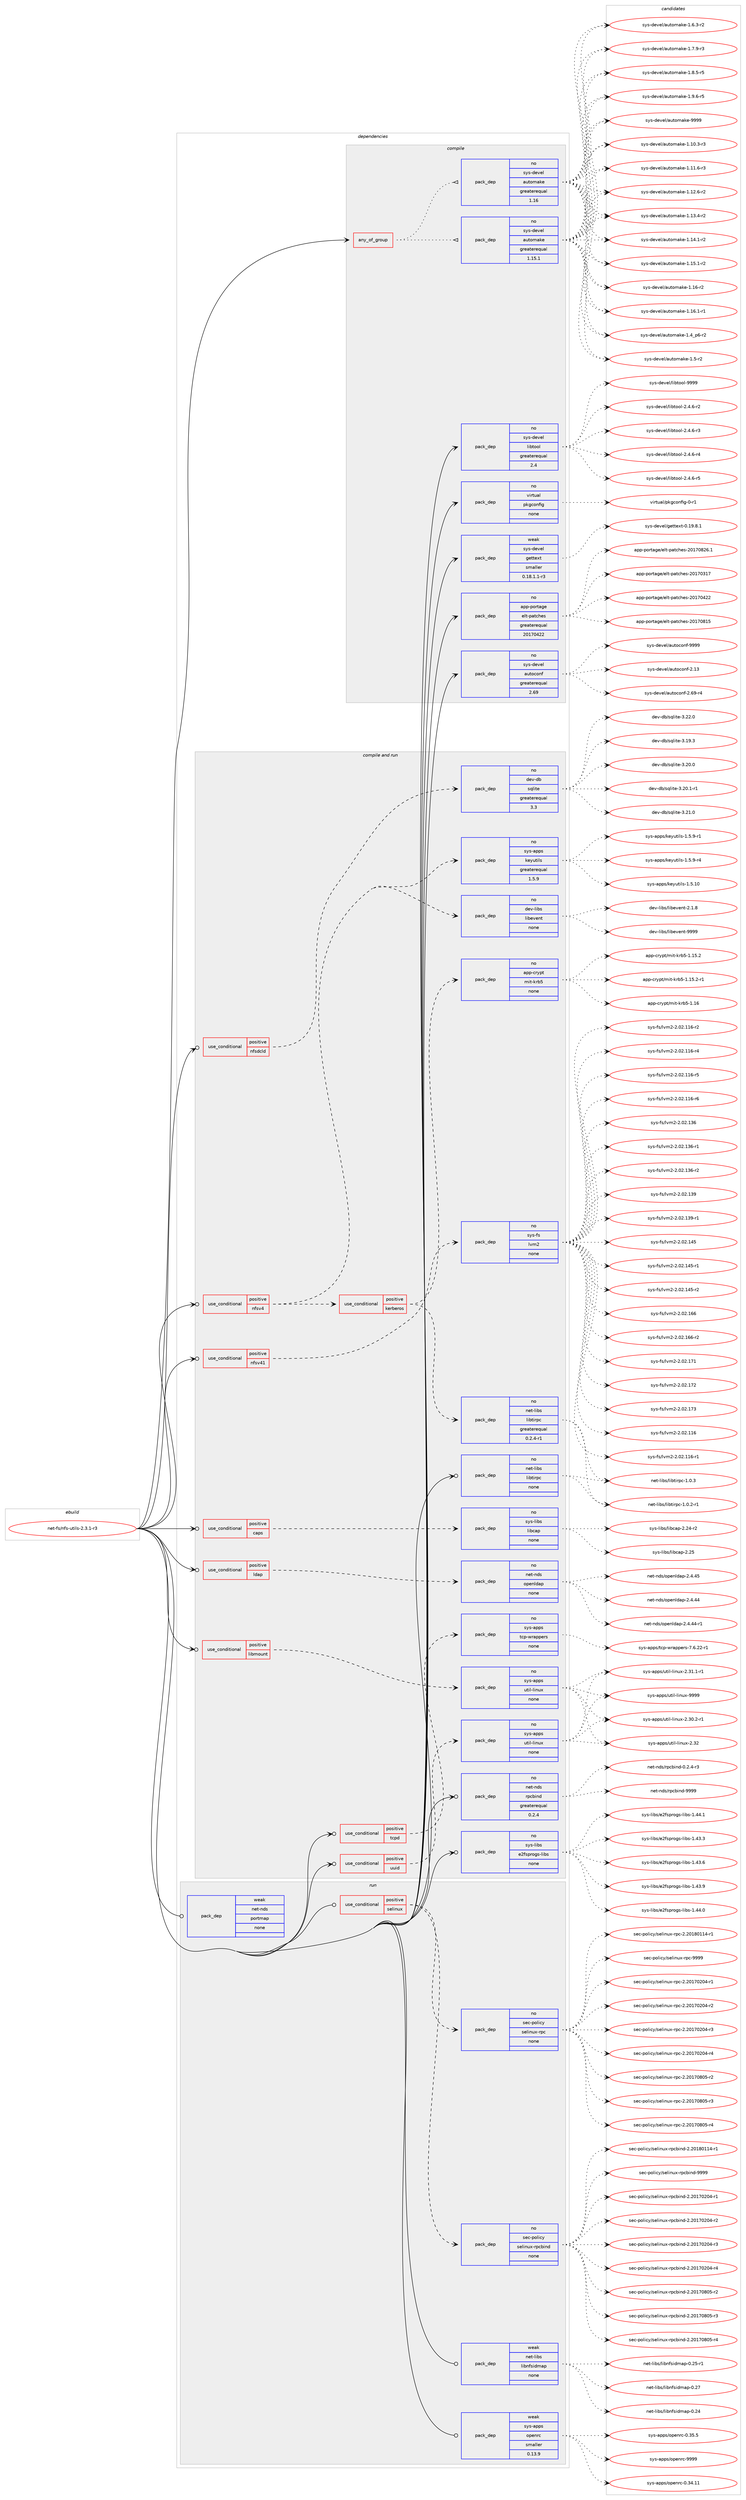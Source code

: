 digraph prolog {

# *************
# Graph options
# *************

newrank=true;
concentrate=true;
compound=true;
graph [rankdir=LR,fontname=Helvetica,fontsize=10,ranksep=1.5];#, ranksep=2.5, nodesep=0.2];
edge  [arrowhead=vee];
node  [fontname=Helvetica,fontsize=10];

# **********
# The ebuild
# **********

subgraph cluster_leftcol {
color=gray;
rank=same;
label=<<i>ebuild</i>>;
id [label="net-fs/nfs-utils-2.3.1-r3", color=red, width=4, href="../net-fs/nfs-utils-2.3.1-r3.svg"];
}

# ****************
# The dependencies
# ****************

subgraph cluster_midcol {
color=gray;
label=<<i>dependencies</i>>;
subgraph cluster_compile {
fillcolor="#eeeeee";
style=filled;
label=<<i>compile</i>>;
subgraph any11 {
dependency448 [label=<<TABLE BORDER="0" CELLBORDER="1" CELLSPACING="0" CELLPADDING="4"><TR><TD CELLPADDING="10">any_of_group</TD></TR></TABLE>>, shape=none, color=red];subgraph pack326 {
dependency449 [label=<<TABLE BORDER="0" CELLBORDER="1" CELLSPACING="0" CELLPADDING="4" WIDTH="220"><TR><TD ROWSPAN="6" CELLPADDING="30">pack_dep</TD></TR><TR><TD WIDTH="110">no</TD></TR><TR><TD>sys-devel</TD></TR><TR><TD>automake</TD></TR><TR><TD>greaterequal</TD></TR><TR><TD>1.16</TD></TR></TABLE>>, shape=none, color=blue];
}
dependency448:e -> dependency449:w [weight=20,style="dotted",arrowhead="oinv"];
subgraph pack327 {
dependency450 [label=<<TABLE BORDER="0" CELLBORDER="1" CELLSPACING="0" CELLPADDING="4" WIDTH="220"><TR><TD ROWSPAN="6" CELLPADDING="30">pack_dep</TD></TR><TR><TD WIDTH="110">no</TD></TR><TR><TD>sys-devel</TD></TR><TR><TD>automake</TD></TR><TR><TD>greaterequal</TD></TR><TR><TD>1.15.1</TD></TR></TABLE>>, shape=none, color=blue];
}
dependency448:e -> dependency450:w [weight=20,style="dotted",arrowhead="oinv"];
}
id:e -> dependency448:w [weight=20,style="solid",arrowhead="vee"];
subgraph pack328 {
dependency451 [label=<<TABLE BORDER="0" CELLBORDER="1" CELLSPACING="0" CELLPADDING="4" WIDTH="220"><TR><TD ROWSPAN="6" CELLPADDING="30">pack_dep</TD></TR><TR><TD WIDTH="110">no</TD></TR><TR><TD>app-portage</TD></TR><TR><TD>elt-patches</TD></TR><TR><TD>greaterequal</TD></TR><TR><TD>20170422</TD></TR></TABLE>>, shape=none, color=blue];
}
id:e -> dependency451:w [weight=20,style="solid",arrowhead="vee"];
subgraph pack329 {
dependency452 [label=<<TABLE BORDER="0" CELLBORDER="1" CELLSPACING="0" CELLPADDING="4" WIDTH="220"><TR><TD ROWSPAN="6" CELLPADDING="30">pack_dep</TD></TR><TR><TD WIDTH="110">no</TD></TR><TR><TD>sys-devel</TD></TR><TR><TD>autoconf</TD></TR><TR><TD>greaterequal</TD></TR><TR><TD>2.69</TD></TR></TABLE>>, shape=none, color=blue];
}
id:e -> dependency452:w [weight=20,style="solid",arrowhead="vee"];
subgraph pack330 {
dependency453 [label=<<TABLE BORDER="0" CELLBORDER="1" CELLSPACING="0" CELLPADDING="4" WIDTH="220"><TR><TD ROWSPAN="6" CELLPADDING="30">pack_dep</TD></TR><TR><TD WIDTH="110">no</TD></TR><TR><TD>sys-devel</TD></TR><TR><TD>libtool</TD></TR><TR><TD>greaterequal</TD></TR><TR><TD>2.4</TD></TR></TABLE>>, shape=none, color=blue];
}
id:e -> dependency453:w [weight=20,style="solid",arrowhead="vee"];
subgraph pack331 {
dependency454 [label=<<TABLE BORDER="0" CELLBORDER="1" CELLSPACING="0" CELLPADDING="4" WIDTH="220"><TR><TD ROWSPAN="6" CELLPADDING="30">pack_dep</TD></TR><TR><TD WIDTH="110">no</TD></TR><TR><TD>virtual</TD></TR><TR><TD>pkgconfig</TD></TR><TR><TD>none</TD></TR><TR><TD></TD></TR></TABLE>>, shape=none, color=blue];
}
id:e -> dependency454:w [weight=20,style="solid",arrowhead="vee"];
subgraph pack332 {
dependency455 [label=<<TABLE BORDER="0" CELLBORDER="1" CELLSPACING="0" CELLPADDING="4" WIDTH="220"><TR><TD ROWSPAN="6" CELLPADDING="30">pack_dep</TD></TR><TR><TD WIDTH="110">weak</TD></TR><TR><TD>sys-devel</TD></TR><TR><TD>gettext</TD></TR><TR><TD>smaller</TD></TR><TR><TD>0.18.1.1-r3</TD></TR></TABLE>>, shape=none, color=blue];
}
id:e -> dependency455:w [weight=20,style="solid",arrowhead="vee"];
}
subgraph cluster_compileandrun {
fillcolor="#eeeeee";
style=filled;
label=<<i>compile and run</i>>;
subgraph cond113 {
dependency456 [label=<<TABLE BORDER="0" CELLBORDER="1" CELLSPACING="0" CELLPADDING="4"><TR><TD ROWSPAN="3" CELLPADDING="10">use_conditional</TD></TR><TR><TD>positive</TD></TR><TR><TD>caps</TD></TR></TABLE>>, shape=none, color=red];
subgraph pack333 {
dependency457 [label=<<TABLE BORDER="0" CELLBORDER="1" CELLSPACING="0" CELLPADDING="4" WIDTH="220"><TR><TD ROWSPAN="6" CELLPADDING="30">pack_dep</TD></TR><TR><TD WIDTH="110">no</TD></TR><TR><TD>sys-libs</TD></TR><TR><TD>libcap</TD></TR><TR><TD>none</TD></TR><TR><TD></TD></TR></TABLE>>, shape=none, color=blue];
}
dependency456:e -> dependency457:w [weight=20,style="dashed",arrowhead="vee"];
}
id:e -> dependency456:w [weight=20,style="solid",arrowhead="odotvee"];
subgraph cond114 {
dependency458 [label=<<TABLE BORDER="0" CELLBORDER="1" CELLSPACING="0" CELLPADDING="4"><TR><TD ROWSPAN="3" CELLPADDING="10">use_conditional</TD></TR><TR><TD>positive</TD></TR><TR><TD>ldap</TD></TR></TABLE>>, shape=none, color=red];
subgraph pack334 {
dependency459 [label=<<TABLE BORDER="0" CELLBORDER="1" CELLSPACING="0" CELLPADDING="4" WIDTH="220"><TR><TD ROWSPAN="6" CELLPADDING="30">pack_dep</TD></TR><TR><TD WIDTH="110">no</TD></TR><TR><TD>net-nds</TD></TR><TR><TD>openldap</TD></TR><TR><TD>none</TD></TR><TR><TD></TD></TR></TABLE>>, shape=none, color=blue];
}
dependency458:e -> dependency459:w [weight=20,style="dashed",arrowhead="vee"];
}
id:e -> dependency458:w [weight=20,style="solid",arrowhead="odotvee"];
subgraph cond115 {
dependency460 [label=<<TABLE BORDER="0" CELLBORDER="1" CELLSPACING="0" CELLPADDING="4"><TR><TD ROWSPAN="3" CELLPADDING="10">use_conditional</TD></TR><TR><TD>positive</TD></TR><TR><TD>libmount</TD></TR></TABLE>>, shape=none, color=red];
subgraph pack335 {
dependency461 [label=<<TABLE BORDER="0" CELLBORDER="1" CELLSPACING="0" CELLPADDING="4" WIDTH="220"><TR><TD ROWSPAN="6" CELLPADDING="30">pack_dep</TD></TR><TR><TD WIDTH="110">no</TD></TR><TR><TD>sys-apps</TD></TR><TR><TD>util-linux</TD></TR><TR><TD>none</TD></TR><TR><TD></TD></TR></TABLE>>, shape=none, color=blue];
}
dependency460:e -> dependency461:w [weight=20,style="dashed",arrowhead="vee"];
}
id:e -> dependency460:w [weight=20,style="solid",arrowhead="odotvee"];
subgraph cond116 {
dependency462 [label=<<TABLE BORDER="0" CELLBORDER="1" CELLSPACING="0" CELLPADDING="4"><TR><TD ROWSPAN="3" CELLPADDING="10">use_conditional</TD></TR><TR><TD>positive</TD></TR><TR><TD>nfsdcld</TD></TR></TABLE>>, shape=none, color=red];
subgraph pack336 {
dependency463 [label=<<TABLE BORDER="0" CELLBORDER="1" CELLSPACING="0" CELLPADDING="4" WIDTH="220"><TR><TD ROWSPAN="6" CELLPADDING="30">pack_dep</TD></TR><TR><TD WIDTH="110">no</TD></TR><TR><TD>dev-db</TD></TR><TR><TD>sqlite</TD></TR><TR><TD>greaterequal</TD></TR><TR><TD>3.3</TD></TR></TABLE>>, shape=none, color=blue];
}
dependency462:e -> dependency463:w [weight=20,style="dashed",arrowhead="vee"];
}
id:e -> dependency462:w [weight=20,style="solid",arrowhead="odotvee"];
subgraph cond117 {
dependency464 [label=<<TABLE BORDER="0" CELLBORDER="1" CELLSPACING="0" CELLPADDING="4"><TR><TD ROWSPAN="3" CELLPADDING="10">use_conditional</TD></TR><TR><TD>positive</TD></TR><TR><TD>nfsv4</TD></TR></TABLE>>, shape=none, color=red];
subgraph pack337 {
dependency465 [label=<<TABLE BORDER="0" CELLBORDER="1" CELLSPACING="0" CELLPADDING="4" WIDTH="220"><TR><TD ROWSPAN="6" CELLPADDING="30">pack_dep</TD></TR><TR><TD WIDTH="110">no</TD></TR><TR><TD>dev-libs</TD></TR><TR><TD>libevent</TD></TR><TR><TD>none</TD></TR><TR><TD></TD></TR></TABLE>>, shape=none, color=blue];
}
dependency464:e -> dependency465:w [weight=20,style="dashed",arrowhead="vee"];
subgraph pack338 {
dependency466 [label=<<TABLE BORDER="0" CELLBORDER="1" CELLSPACING="0" CELLPADDING="4" WIDTH="220"><TR><TD ROWSPAN="6" CELLPADDING="30">pack_dep</TD></TR><TR><TD WIDTH="110">no</TD></TR><TR><TD>sys-apps</TD></TR><TR><TD>keyutils</TD></TR><TR><TD>greaterequal</TD></TR><TR><TD>1.5.9</TD></TR></TABLE>>, shape=none, color=blue];
}
dependency464:e -> dependency466:w [weight=20,style="dashed",arrowhead="vee"];
subgraph cond118 {
dependency467 [label=<<TABLE BORDER="0" CELLBORDER="1" CELLSPACING="0" CELLPADDING="4"><TR><TD ROWSPAN="3" CELLPADDING="10">use_conditional</TD></TR><TR><TD>positive</TD></TR><TR><TD>kerberos</TD></TR></TABLE>>, shape=none, color=red];
subgraph pack339 {
dependency468 [label=<<TABLE BORDER="0" CELLBORDER="1" CELLSPACING="0" CELLPADDING="4" WIDTH="220"><TR><TD ROWSPAN="6" CELLPADDING="30">pack_dep</TD></TR><TR><TD WIDTH="110">no</TD></TR><TR><TD>net-libs</TD></TR><TR><TD>libtirpc</TD></TR><TR><TD>greaterequal</TD></TR><TR><TD>0.2.4-r1</TD></TR></TABLE>>, shape=none, color=blue];
}
dependency467:e -> dependency468:w [weight=20,style="dashed",arrowhead="vee"];
subgraph pack340 {
dependency469 [label=<<TABLE BORDER="0" CELLBORDER="1" CELLSPACING="0" CELLPADDING="4" WIDTH="220"><TR><TD ROWSPAN="6" CELLPADDING="30">pack_dep</TD></TR><TR><TD WIDTH="110">no</TD></TR><TR><TD>app-crypt</TD></TR><TR><TD>mit-krb5</TD></TR><TR><TD>none</TD></TR><TR><TD></TD></TR></TABLE>>, shape=none, color=blue];
}
dependency467:e -> dependency469:w [weight=20,style="dashed",arrowhead="vee"];
}
dependency464:e -> dependency467:w [weight=20,style="dashed",arrowhead="vee"];
}
id:e -> dependency464:w [weight=20,style="solid",arrowhead="odotvee"];
subgraph cond119 {
dependency470 [label=<<TABLE BORDER="0" CELLBORDER="1" CELLSPACING="0" CELLPADDING="4"><TR><TD ROWSPAN="3" CELLPADDING="10">use_conditional</TD></TR><TR><TD>positive</TD></TR><TR><TD>nfsv41</TD></TR></TABLE>>, shape=none, color=red];
subgraph pack341 {
dependency471 [label=<<TABLE BORDER="0" CELLBORDER="1" CELLSPACING="0" CELLPADDING="4" WIDTH="220"><TR><TD ROWSPAN="6" CELLPADDING="30">pack_dep</TD></TR><TR><TD WIDTH="110">no</TD></TR><TR><TD>sys-fs</TD></TR><TR><TD>lvm2</TD></TR><TR><TD>none</TD></TR><TR><TD></TD></TR></TABLE>>, shape=none, color=blue];
}
dependency470:e -> dependency471:w [weight=20,style="dashed",arrowhead="vee"];
}
id:e -> dependency470:w [weight=20,style="solid",arrowhead="odotvee"];
subgraph cond120 {
dependency472 [label=<<TABLE BORDER="0" CELLBORDER="1" CELLSPACING="0" CELLPADDING="4"><TR><TD ROWSPAN="3" CELLPADDING="10">use_conditional</TD></TR><TR><TD>positive</TD></TR><TR><TD>tcpd</TD></TR></TABLE>>, shape=none, color=red];
subgraph pack342 {
dependency473 [label=<<TABLE BORDER="0" CELLBORDER="1" CELLSPACING="0" CELLPADDING="4" WIDTH="220"><TR><TD ROWSPAN="6" CELLPADDING="30">pack_dep</TD></TR><TR><TD WIDTH="110">no</TD></TR><TR><TD>sys-apps</TD></TR><TR><TD>tcp-wrappers</TD></TR><TR><TD>none</TD></TR><TR><TD></TD></TR></TABLE>>, shape=none, color=blue];
}
dependency472:e -> dependency473:w [weight=20,style="dashed",arrowhead="vee"];
}
id:e -> dependency472:w [weight=20,style="solid",arrowhead="odotvee"];
subgraph cond121 {
dependency474 [label=<<TABLE BORDER="0" CELLBORDER="1" CELLSPACING="0" CELLPADDING="4"><TR><TD ROWSPAN="3" CELLPADDING="10">use_conditional</TD></TR><TR><TD>positive</TD></TR><TR><TD>uuid</TD></TR></TABLE>>, shape=none, color=red];
subgraph pack343 {
dependency475 [label=<<TABLE BORDER="0" CELLBORDER="1" CELLSPACING="0" CELLPADDING="4" WIDTH="220"><TR><TD ROWSPAN="6" CELLPADDING="30">pack_dep</TD></TR><TR><TD WIDTH="110">no</TD></TR><TR><TD>sys-apps</TD></TR><TR><TD>util-linux</TD></TR><TR><TD>none</TD></TR><TR><TD></TD></TR></TABLE>>, shape=none, color=blue];
}
dependency474:e -> dependency475:w [weight=20,style="dashed",arrowhead="vee"];
}
id:e -> dependency474:w [weight=20,style="solid",arrowhead="odotvee"];
subgraph pack344 {
dependency476 [label=<<TABLE BORDER="0" CELLBORDER="1" CELLSPACING="0" CELLPADDING="4" WIDTH="220"><TR><TD ROWSPAN="6" CELLPADDING="30">pack_dep</TD></TR><TR><TD WIDTH="110">no</TD></TR><TR><TD>net-libs</TD></TR><TR><TD>libtirpc</TD></TR><TR><TD>none</TD></TR><TR><TD></TD></TR></TABLE>>, shape=none, color=blue];
}
id:e -> dependency476:w [weight=20,style="solid",arrowhead="odotvee"];
subgraph pack345 {
dependency477 [label=<<TABLE BORDER="0" CELLBORDER="1" CELLSPACING="0" CELLPADDING="4" WIDTH="220"><TR><TD ROWSPAN="6" CELLPADDING="30">pack_dep</TD></TR><TR><TD WIDTH="110">no</TD></TR><TR><TD>net-nds</TD></TR><TR><TD>rpcbind</TD></TR><TR><TD>greaterequal</TD></TR><TR><TD>0.2.4</TD></TR></TABLE>>, shape=none, color=blue];
}
id:e -> dependency477:w [weight=20,style="solid",arrowhead="odotvee"];
subgraph pack346 {
dependency478 [label=<<TABLE BORDER="0" CELLBORDER="1" CELLSPACING="0" CELLPADDING="4" WIDTH="220"><TR><TD ROWSPAN="6" CELLPADDING="30">pack_dep</TD></TR><TR><TD WIDTH="110">no</TD></TR><TR><TD>sys-libs</TD></TR><TR><TD>e2fsprogs-libs</TD></TR><TR><TD>none</TD></TR><TR><TD></TD></TR></TABLE>>, shape=none, color=blue];
}
id:e -> dependency478:w [weight=20,style="solid",arrowhead="odotvee"];
}
subgraph cluster_run {
fillcolor="#eeeeee";
style=filled;
label=<<i>run</i>>;
subgraph cond122 {
dependency479 [label=<<TABLE BORDER="0" CELLBORDER="1" CELLSPACING="0" CELLPADDING="4"><TR><TD ROWSPAN="3" CELLPADDING="10">use_conditional</TD></TR><TR><TD>positive</TD></TR><TR><TD>selinux</TD></TR></TABLE>>, shape=none, color=red];
subgraph pack347 {
dependency480 [label=<<TABLE BORDER="0" CELLBORDER="1" CELLSPACING="0" CELLPADDING="4" WIDTH="220"><TR><TD ROWSPAN="6" CELLPADDING="30">pack_dep</TD></TR><TR><TD WIDTH="110">no</TD></TR><TR><TD>sec-policy</TD></TR><TR><TD>selinux-rpc</TD></TR><TR><TD>none</TD></TR><TR><TD></TD></TR></TABLE>>, shape=none, color=blue];
}
dependency479:e -> dependency480:w [weight=20,style="dashed",arrowhead="vee"];
subgraph pack348 {
dependency481 [label=<<TABLE BORDER="0" CELLBORDER="1" CELLSPACING="0" CELLPADDING="4" WIDTH="220"><TR><TD ROWSPAN="6" CELLPADDING="30">pack_dep</TD></TR><TR><TD WIDTH="110">no</TD></TR><TR><TD>sec-policy</TD></TR><TR><TD>selinux-rpcbind</TD></TR><TR><TD>none</TD></TR><TR><TD></TD></TR></TABLE>>, shape=none, color=blue];
}
dependency479:e -> dependency481:w [weight=20,style="dashed",arrowhead="vee"];
}
id:e -> dependency479:w [weight=20,style="solid",arrowhead="odot"];
subgraph pack349 {
dependency482 [label=<<TABLE BORDER="0" CELLBORDER="1" CELLSPACING="0" CELLPADDING="4" WIDTH="220"><TR><TD ROWSPAN="6" CELLPADDING="30">pack_dep</TD></TR><TR><TD WIDTH="110">weak</TD></TR><TR><TD>net-libs</TD></TR><TR><TD>libnfsidmap</TD></TR><TR><TD>none</TD></TR><TR><TD></TD></TR></TABLE>>, shape=none, color=blue];
}
id:e -> dependency482:w [weight=20,style="solid",arrowhead="odot"];
subgraph pack350 {
dependency483 [label=<<TABLE BORDER="0" CELLBORDER="1" CELLSPACING="0" CELLPADDING="4" WIDTH="220"><TR><TD ROWSPAN="6" CELLPADDING="30">pack_dep</TD></TR><TR><TD WIDTH="110">weak</TD></TR><TR><TD>net-nds</TD></TR><TR><TD>portmap</TD></TR><TR><TD>none</TD></TR><TR><TD></TD></TR></TABLE>>, shape=none, color=blue];
}
id:e -> dependency483:w [weight=20,style="solid",arrowhead="odot"];
subgraph pack351 {
dependency484 [label=<<TABLE BORDER="0" CELLBORDER="1" CELLSPACING="0" CELLPADDING="4" WIDTH="220"><TR><TD ROWSPAN="6" CELLPADDING="30">pack_dep</TD></TR><TR><TD WIDTH="110">weak</TD></TR><TR><TD>sys-apps</TD></TR><TR><TD>openrc</TD></TR><TR><TD>smaller</TD></TR><TR><TD>0.13.9</TD></TR></TABLE>>, shape=none, color=blue];
}
id:e -> dependency484:w [weight=20,style="solid",arrowhead="odot"];
}
}

# **************
# The candidates
# **************

subgraph cluster_choices {
rank=same;
color=gray;
label=<<i>candidates</i>>;

subgraph choice326 {
color=black;
nodesep=1;
choice11512111545100101118101108479711711611110997107101454946494846514511451 [label="sys-devel/automake-1.10.3-r3", color=red, width=4,href="../sys-devel/automake-1.10.3-r3.svg"];
choice11512111545100101118101108479711711611110997107101454946494946544511451 [label="sys-devel/automake-1.11.6-r3", color=red, width=4,href="../sys-devel/automake-1.11.6-r3.svg"];
choice11512111545100101118101108479711711611110997107101454946495046544511450 [label="sys-devel/automake-1.12.6-r2", color=red, width=4,href="../sys-devel/automake-1.12.6-r2.svg"];
choice11512111545100101118101108479711711611110997107101454946495146524511450 [label="sys-devel/automake-1.13.4-r2", color=red, width=4,href="../sys-devel/automake-1.13.4-r2.svg"];
choice11512111545100101118101108479711711611110997107101454946495246494511450 [label="sys-devel/automake-1.14.1-r2", color=red, width=4,href="../sys-devel/automake-1.14.1-r2.svg"];
choice11512111545100101118101108479711711611110997107101454946495346494511450 [label="sys-devel/automake-1.15.1-r2", color=red, width=4,href="../sys-devel/automake-1.15.1-r2.svg"];
choice1151211154510010111810110847971171161111099710710145494649544511450 [label="sys-devel/automake-1.16-r2", color=red, width=4,href="../sys-devel/automake-1.16-r2.svg"];
choice11512111545100101118101108479711711611110997107101454946495446494511449 [label="sys-devel/automake-1.16.1-r1", color=red, width=4,href="../sys-devel/automake-1.16.1-r1.svg"];
choice115121115451001011181011084797117116111109971071014549465295112544511450 [label="sys-devel/automake-1.4_p6-r2", color=red, width=4,href="../sys-devel/automake-1.4_p6-r2.svg"];
choice11512111545100101118101108479711711611110997107101454946534511450 [label="sys-devel/automake-1.5-r2", color=red, width=4,href="../sys-devel/automake-1.5-r2.svg"];
choice115121115451001011181011084797117116111109971071014549465446514511450 [label="sys-devel/automake-1.6.3-r2", color=red, width=4,href="../sys-devel/automake-1.6.3-r2.svg"];
choice115121115451001011181011084797117116111109971071014549465546574511451 [label="sys-devel/automake-1.7.9-r3", color=red, width=4,href="../sys-devel/automake-1.7.9-r3.svg"];
choice115121115451001011181011084797117116111109971071014549465646534511453 [label="sys-devel/automake-1.8.5-r5", color=red, width=4,href="../sys-devel/automake-1.8.5-r5.svg"];
choice115121115451001011181011084797117116111109971071014549465746544511453 [label="sys-devel/automake-1.9.6-r5", color=red, width=4,href="../sys-devel/automake-1.9.6-r5.svg"];
choice115121115451001011181011084797117116111109971071014557575757 [label="sys-devel/automake-9999", color=red, width=4,href="../sys-devel/automake-9999.svg"];
dependency449:e -> choice11512111545100101118101108479711711611110997107101454946494846514511451:w [style=dotted,weight="100"];
dependency449:e -> choice11512111545100101118101108479711711611110997107101454946494946544511451:w [style=dotted,weight="100"];
dependency449:e -> choice11512111545100101118101108479711711611110997107101454946495046544511450:w [style=dotted,weight="100"];
dependency449:e -> choice11512111545100101118101108479711711611110997107101454946495146524511450:w [style=dotted,weight="100"];
dependency449:e -> choice11512111545100101118101108479711711611110997107101454946495246494511450:w [style=dotted,weight="100"];
dependency449:e -> choice11512111545100101118101108479711711611110997107101454946495346494511450:w [style=dotted,weight="100"];
dependency449:e -> choice1151211154510010111810110847971171161111099710710145494649544511450:w [style=dotted,weight="100"];
dependency449:e -> choice11512111545100101118101108479711711611110997107101454946495446494511449:w [style=dotted,weight="100"];
dependency449:e -> choice115121115451001011181011084797117116111109971071014549465295112544511450:w [style=dotted,weight="100"];
dependency449:e -> choice11512111545100101118101108479711711611110997107101454946534511450:w [style=dotted,weight="100"];
dependency449:e -> choice115121115451001011181011084797117116111109971071014549465446514511450:w [style=dotted,weight="100"];
dependency449:e -> choice115121115451001011181011084797117116111109971071014549465546574511451:w [style=dotted,weight="100"];
dependency449:e -> choice115121115451001011181011084797117116111109971071014549465646534511453:w [style=dotted,weight="100"];
dependency449:e -> choice115121115451001011181011084797117116111109971071014549465746544511453:w [style=dotted,weight="100"];
dependency449:e -> choice115121115451001011181011084797117116111109971071014557575757:w [style=dotted,weight="100"];
}
subgraph choice327 {
color=black;
nodesep=1;
choice11512111545100101118101108479711711611110997107101454946494846514511451 [label="sys-devel/automake-1.10.3-r3", color=red, width=4,href="../sys-devel/automake-1.10.3-r3.svg"];
choice11512111545100101118101108479711711611110997107101454946494946544511451 [label="sys-devel/automake-1.11.6-r3", color=red, width=4,href="../sys-devel/automake-1.11.6-r3.svg"];
choice11512111545100101118101108479711711611110997107101454946495046544511450 [label="sys-devel/automake-1.12.6-r2", color=red, width=4,href="../sys-devel/automake-1.12.6-r2.svg"];
choice11512111545100101118101108479711711611110997107101454946495146524511450 [label="sys-devel/automake-1.13.4-r2", color=red, width=4,href="../sys-devel/automake-1.13.4-r2.svg"];
choice11512111545100101118101108479711711611110997107101454946495246494511450 [label="sys-devel/automake-1.14.1-r2", color=red, width=4,href="../sys-devel/automake-1.14.1-r2.svg"];
choice11512111545100101118101108479711711611110997107101454946495346494511450 [label="sys-devel/automake-1.15.1-r2", color=red, width=4,href="../sys-devel/automake-1.15.1-r2.svg"];
choice1151211154510010111810110847971171161111099710710145494649544511450 [label="sys-devel/automake-1.16-r2", color=red, width=4,href="../sys-devel/automake-1.16-r2.svg"];
choice11512111545100101118101108479711711611110997107101454946495446494511449 [label="sys-devel/automake-1.16.1-r1", color=red, width=4,href="../sys-devel/automake-1.16.1-r1.svg"];
choice115121115451001011181011084797117116111109971071014549465295112544511450 [label="sys-devel/automake-1.4_p6-r2", color=red, width=4,href="../sys-devel/automake-1.4_p6-r2.svg"];
choice11512111545100101118101108479711711611110997107101454946534511450 [label="sys-devel/automake-1.5-r2", color=red, width=4,href="../sys-devel/automake-1.5-r2.svg"];
choice115121115451001011181011084797117116111109971071014549465446514511450 [label="sys-devel/automake-1.6.3-r2", color=red, width=4,href="../sys-devel/automake-1.6.3-r2.svg"];
choice115121115451001011181011084797117116111109971071014549465546574511451 [label="sys-devel/automake-1.7.9-r3", color=red, width=4,href="../sys-devel/automake-1.7.9-r3.svg"];
choice115121115451001011181011084797117116111109971071014549465646534511453 [label="sys-devel/automake-1.8.5-r5", color=red, width=4,href="../sys-devel/automake-1.8.5-r5.svg"];
choice115121115451001011181011084797117116111109971071014549465746544511453 [label="sys-devel/automake-1.9.6-r5", color=red, width=4,href="../sys-devel/automake-1.9.6-r5.svg"];
choice115121115451001011181011084797117116111109971071014557575757 [label="sys-devel/automake-9999", color=red, width=4,href="../sys-devel/automake-9999.svg"];
dependency450:e -> choice11512111545100101118101108479711711611110997107101454946494846514511451:w [style=dotted,weight="100"];
dependency450:e -> choice11512111545100101118101108479711711611110997107101454946494946544511451:w [style=dotted,weight="100"];
dependency450:e -> choice11512111545100101118101108479711711611110997107101454946495046544511450:w [style=dotted,weight="100"];
dependency450:e -> choice11512111545100101118101108479711711611110997107101454946495146524511450:w [style=dotted,weight="100"];
dependency450:e -> choice11512111545100101118101108479711711611110997107101454946495246494511450:w [style=dotted,weight="100"];
dependency450:e -> choice11512111545100101118101108479711711611110997107101454946495346494511450:w [style=dotted,weight="100"];
dependency450:e -> choice1151211154510010111810110847971171161111099710710145494649544511450:w [style=dotted,weight="100"];
dependency450:e -> choice11512111545100101118101108479711711611110997107101454946495446494511449:w [style=dotted,weight="100"];
dependency450:e -> choice115121115451001011181011084797117116111109971071014549465295112544511450:w [style=dotted,weight="100"];
dependency450:e -> choice11512111545100101118101108479711711611110997107101454946534511450:w [style=dotted,weight="100"];
dependency450:e -> choice115121115451001011181011084797117116111109971071014549465446514511450:w [style=dotted,weight="100"];
dependency450:e -> choice115121115451001011181011084797117116111109971071014549465546574511451:w [style=dotted,weight="100"];
dependency450:e -> choice115121115451001011181011084797117116111109971071014549465646534511453:w [style=dotted,weight="100"];
dependency450:e -> choice115121115451001011181011084797117116111109971071014549465746544511453:w [style=dotted,weight="100"];
dependency450:e -> choice115121115451001011181011084797117116111109971071014557575757:w [style=dotted,weight="100"];
}
subgraph choice328 {
color=black;
nodesep=1;
choice97112112451121111141169710310147101108116451129711699104101115455048495548514955 [label="app-portage/elt-patches-20170317", color=red, width=4,href="../app-portage/elt-patches-20170317.svg"];
choice97112112451121111141169710310147101108116451129711699104101115455048495548525050 [label="app-portage/elt-patches-20170422", color=red, width=4,href="../app-portage/elt-patches-20170422.svg"];
choice97112112451121111141169710310147101108116451129711699104101115455048495548564953 [label="app-portage/elt-patches-20170815", color=red, width=4,href="../app-portage/elt-patches-20170815.svg"];
choice971121124511211111411697103101471011081164511297116991041011154550484955485650544649 [label="app-portage/elt-patches-20170826.1", color=red, width=4,href="../app-portage/elt-patches-20170826.1.svg"];
dependency451:e -> choice97112112451121111141169710310147101108116451129711699104101115455048495548514955:w [style=dotted,weight="100"];
dependency451:e -> choice97112112451121111141169710310147101108116451129711699104101115455048495548525050:w [style=dotted,weight="100"];
dependency451:e -> choice97112112451121111141169710310147101108116451129711699104101115455048495548564953:w [style=dotted,weight="100"];
dependency451:e -> choice971121124511211111411697103101471011081164511297116991041011154550484955485650544649:w [style=dotted,weight="100"];
}
subgraph choice329 {
color=black;
nodesep=1;
choice115121115451001011181011084797117116111991111101024550464951 [label="sys-devel/autoconf-2.13", color=red, width=4,href="../sys-devel/autoconf-2.13.svg"];
choice1151211154510010111810110847971171161119911111010245504654574511452 [label="sys-devel/autoconf-2.69-r4", color=red, width=4,href="../sys-devel/autoconf-2.69-r4.svg"];
choice115121115451001011181011084797117116111991111101024557575757 [label="sys-devel/autoconf-9999", color=red, width=4,href="../sys-devel/autoconf-9999.svg"];
dependency452:e -> choice115121115451001011181011084797117116111991111101024550464951:w [style=dotted,weight="100"];
dependency452:e -> choice1151211154510010111810110847971171161119911111010245504654574511452:w [style=dotted,weight="100"];
dependency452:e -> choice115121115451001011181011084797117116111991111101024557575757:w [style=dotted,weight="100"];
}
subgraph choice330 {
color=black;
nodesep=1;
choice1151211154510010111810110847108105981161111111084550465246544511450 [label="sys-devel/libtool-2.4.6-r2", color=red, width=4,href="../sys-devel/libtool-2.4.6-r2.svg"];
choice1151211154510010111810110847108105981161111111084550465246544511451 [label="sys-devel/libtool-2.4.6-r3", color=red, width=4,href="../sys-devel/libtool-2.4.6-r3.svg"];
choice1151211154510010111810110847108105981161111111084550465246544511452 [label="sys-devel/libtool-2.4.6-r4", color=red, width=4,href="../sys-devel/libtool-2.4.6-r4.svg"];
choice1151211154510010111810110847108105981161111111084550465246544511453 [label="sys-devel/libtool-2.4.6-r5", color=red, width=4,href="../sys-devel/libtool-2.4.6-r5.svg"];
choice1151211154510010111810110847108105981161111111084557575757 [label="sys-devel/libtool-9999", color=red, width=4,href="../sys-devel/libtool-9999.svg"];
dependency453:e -> choice1151211154510010111810110847108105981161111111084550465246544511450:w [style=dotted,weight="100"];
dependency453:e -> choice1151211154510010111810110847108105981161111111084550465246544511451:w [style=dotted,weight="100"];
dependency453:e -> choice1151211154510010111810110847108105981161111111084550465246544511452:w [style=dotted,weight="100"];
dependency453:e -> choice1151211154510010111810110847108105981161111111084550465246544511453:w [style=dotted,weight="100"];
dependency453:e -> choice1151211154510010111810110847108105981161111111084557575757:w [style=dotted,weight="100"];
}
subgraph choice331 {
color=black;
nodesep=1;
choice11810511411611797108471121071039911111010210510345484511449 [label="virtual/pkgconfig-0-r1", color=red, width=4,href="../virtual/pkgconfig-0-r1.svg"];
dependency454:e -> choice11810511411611797108471121071039911111010210510345484511449:w [style=dotted,weight="100"];
}
subgraph choice332 {
color=black;
nodesep=1;
choice1151211154510010111810110847103101116116101120116454846495746564649 [label="sys-devel/gettext-0.19.8.1", color=red, width=4,href="../sys-devel/gettext-0.19.8.1.svg"];
dependency455:e -> choice1151211154510010111810110847103101116116101120116454846495746564649:w [style=dotted,weight="100"];
}
subgraph choice333 {
color=black;
nodesep=1;
choice11512111545108105981154710810598999711245504650524511450 [label="sys-libs/libcap-2.24-r2", color=red, width=4,href="../sys-libs/libcap-2.24-r2.svg"];
choice1151211154510810598115471081059899971124550465053 [label="sys-libs/libcap-2.25", color=red, width=4,href="../sys-libs/libcap-2.25.svg"];
dependency457:e -> choice11512111545108105981154710810598999711245504650524511450:w [style=dotted,weight="100"];
dependency457:e -> choice1151211154510810598115471081059899971124550465053:w [style=dotted,weight="100"];
}
subgraph choice334 {
color=black;
nodesep=1;
choice11010111645110100115471111121011101081009711245504652465252 [label="net-nds/openldap-2.4.44", color=red, width=4,href="../net-nds/openldap-2.4.44.svg"];
choice110101116451101001154711111210111010810097112455046524652524511449 [label="net-nds/openldap-2.4.44-r1", color=red, width=4,href="../net-nds/openldap-2.4.44-r1.svg"];
choice11010111645110100115471111121011101081009711245504652465253 [label="net-nds/openldap-2.4.45", color=red, width=4,href="../net-nds/openldap-2.4.45.svg"];
dependency459:e -> choice11010111645110100115471111121011101081009711245504652465252:w [style=dotted,weight="100"];
dependency459:e -> choice110101116451101001154711111210111010810097112455046524652524511449:w [style=dotted,weight="100"];
dependency459:e -> choice11010111645110100115471111121011101081009711245504652465253:w [style=dotted,weight="100"];
}
subgraph choice335 {
color=black;
nodesep=1;
choice11512111545971121121154711711610510845108105110117120455046514846504511449 [label="sys-apps/util-linux-2.30.2-r1", color=red, width=4,href="../sys-apps/util-linux-2.30.2-r1.svg"];
choice11512111545971121121154711711610510845108105110117120455046514946494511449 [label="sys-apps/util-linux-2.31.1-r1", color=red, width=4,href="../sys-apps/util-linux-2.31.1-r1.svg"];
choice115121115459711211211547117116105108451081051101171204550465150 [label="sys-apps/util-linux-2.32", color=red, width=4,href="../sys-apps/util-linux-2.32.svg"];
choice115121115459711211211547117116105108451081051101171204557575757 [label="sys-apps/util-linux-9999", color=red, width=4,href="../sys-apps/util-linux-9999.svg"];
dependency461:e -> choice11512111545971121121154711711610510845108105110117120455046514846504511449:w [style=dotted,weight="100"];
dependency461:e -> choice11512111545971121121154711711610510845108105110117120455046514946494511449:w [style=dotted,weight="100"];
dependency461:e -> choice115121115459711211211547117116105108451081051101171204550465150:w [style=dotted,weight="100"];
dependency461:e -> choice115121115459711211211547117116105108451081051101171204557575757:w [style=dotted,weight="100"];
}
subgraph choice336 {
color=black;
nodesep=1;
choice10010111845100984711511310810511610145514649574651 [label="dev-db/sqlite-3.19.3", color=red, width=4,href="../dev-db/sqlite-3.19.3.svg"];
choice10010111845100984711511310810511610145514650484648 [label="dev-db/sqlite-3.20.0", color=red, width=4,href="../dev-db/sqlite-3.20.0.svg"];
choice100101118451009847115113108105116101455146504846494511449 [label="dev-db/sqlite-3.20.1-r1", color=red, width=4,href="../dev-db/sqlite-3.20.1-r1.svg"];
choice10010111845100984711511310810511610145514650494648 [label="dev-db/sqlite-3.21.0", color=red, width=4,href="../dev-db/sqlite-3.21.0.svg"];
choice10010111845100984711511310810511610145514650504648 [label="dev-db/sqlite-3.22.0", color=red, width=4,href="../dev-db/sqlite-3.22.0.svg"];
dependency463:e -> choice10010111845100984711511310810511610145514649574651:w [style=dotted,weight="100"];
dependency463:e -> choice10010111845100984711511310810511610145514650484648:w [style=dotted,weight="100"];
dependency463:e -> choice100101118451009847115113108105116101455146504846494511449:w [style=dotted,weight="100"];
dependency463:e -> choice10010111845100984711511310810511610145514650494648:w [style=dotted,weight="100"];
dependency463:e -> choice10010111845100984711511310810511610145514650504648:w [style=dotted,weight="100"];
}
subgraph choice337 {
color=black;
nodesep=1;
choice10010111845108105981154710810598101118101110116455046494656 [label="dev-libs/libevent-2.1.8", color=red, width=4,href="../dev-libs/libevent-2.1.8.svg"];
choice100101118451081059811547108105981011181011101164557575757 [label="dev-libs/libevent-9999", color=red, width=4,href="../dev-libs/libevent-9999.svg"];
dependency465:e -> choice10010111845108105981154710810598101118101110116455046494656:w [style=dotted,weight="100"];
dependency465:e -> choice100101118451081059811547108105981011181011101164557575757:w [style=dotted,weight="100"];
}
subgraph choice338 {
color=black;
nodesep=1;
choice11512111545971121121154710710112111711610510811545494653464948 [label="sys-apps/keyutils-1.5.10", color=red, width=4,href="../sys-apps/keyutils-1.5.10.svg"];
choice1151211154597112112115471071011211171161051081154549465346574511449 [label="sys-apps/keyutils-1.5.9-r1", color=red, width=4,href="../sys-apps/keyutils-1.5.9-r1.svg"];
choice1151211154597112112115471071011211171161051081154549465346574511452 [label="sys-apps/keyutils-1.5.9-r4", color=red, width=4,href="../sys-apps/keyutils-1.5.9-r4.svg"];
dependency466:e -> choice11512111545971121121154710710112111711610510811545494653464948:w [style=dotted,weight="100"];
dependency466:e -> choice1151211154597112112115471071011211171161051081154549465346574511449:w [style=dotted,weight="100"];
dependency466:e -> choice1151211154597112112115471071011211171161051081154549465346574511452:w [style=dotted,weight="100"];
}
subgraph choice339 {
color=black;
nodesep=1;
choice11010111645108105981154710810598116105114112994549464846504511449 [label="net-libs/libtirpc-1.0.2-r1", color=red, width=4,href="../net-libs/libtirpc-1.0.2-r1.svg"];
choice1101011164510810598115471081059811610511411299454946484651 [label="net-libs/libtirpc-1.0.3", color=red, width=4,href="../net-libs/libtirpc-1.0.3.svg"];
dependency468:e -> choice11010111645108105981154710810598116105114112994549464846504511449:w [style=dotted,weight="100"];
dependency468:e -> choice1101011164510810598115471081059811610511411299454946484651:w [style=dotted,weight="100"];
}
subgraph choice340 {
color=black;
nodesep=1;
choice9711211245991141211121164710910511645107114985345494649534650 [label="app-crypt/mit-krb5-1.15.2", color=red, width=4,href="../app-crypt/mit-krb5-1.15.2.svg"];
choice97112112459911412111211647109105116451071149853454946495346504511449 [label="app-crypt/mit-krb5-1.15.2-r1", color=red, width=4,href="../app-crypt/mit-krb5-1.15.2-r1.svg"];
choice971121124599114121112116471091051164510711498534549464954 [label="app-crypt/mit-krb5-1.16", color=red, width=4,href="../app-crypt/mit-krb5-1.16.svg"];
dependency469:e -> choice9711211245991141211121164710910511645107114985345494649534650:w [style=dotted,weight="100"];
dependency469:e -> choice97112112459911412111211647109105116451071149853454946495346504511449:w [style=dotted,weight="100"];
dependency469:e -> choice971121124599114121112116471091051164510711498534549464954:w [style=dotted,weight="100"];
}
subgraph choice341 {
color=black;
nodesep=1;
choice115121115451021154710811810950455046485046494954 [label="sys-fs/lvm2-2.02.116", color=red, width=4,href="../sys-fs/lvm2-2.02.116.svg"];
choice1151211154510211547108118109504550464850464949544511449 [label="sys-fs/lvm2-2.02.116-r1", color=red, width=4,href="../sys-fs/lvm2-2.02.116-r1.svg"];
choice1151211154510211547108118109504550464850464949544511450 [label="sys-fs/lvm2-2.02.116-r2", color=red, width=4,href="../sys-fs/lvm2-2.02.116-r2.svg"];
choice1151211154510211547108118109504550464850464949544511452 [label="sys-fs/lvm2-2.02.116-r4", color=red, width=4,href="../sys-fs/lvm2-2.02.116-r4.svg"];
choice1151211154510211547108118109504550464850464949544511453 [label="sys-fs/lvm2-2.02.116-r5", color=red, width=4,href="../sys-fs/lvm2-2.02.116-r5.svg"];
choice1151211154510211547108118109504550464850464949544511454 [label="sys-fs/lvm2-2.02.116-r6", color=red, width=4,href="../sys-fs/lvm2-2.02.116-r6.svg"];
choice115121115451021154710811810950455046485046495154 [label="sys-fs/lvm2-2.02.136", color=red, width=4,href="../sys-fs/lvm2-2.02.136.svg"];
choice1151211154510211547108118109504550464850464951544511449 [label="sys-fs/lvm2-2.02.136-r1", color=red, width=4,href="../sys-fs/lvm2-2.02.136-r1.svg"];
choice1151211154510211547108118109504550464850464951544511450 [label="sys-fs/lvm2-2.02.136-r2", color=red, width=4,href="../sys-fs/lvm2-2.02.136-r2.svg"];
choice115121115451021154710811810950455046485046495157 [label="sys-fs/lvm2-2.02.139", color=red, width=4,href="../sys-fs/lvm2-2.02.139.svg"];
choice1151211154510211547108118109504550464850464951574511449 [label="sys-fs/lvm2-2.02.139-r1", color=red, width=4,href="../sys-fs/lvm2-2.02.139-r1.svg"];
choice115121115451021154710811810950455046485046495253 [label="sys-fs/lvm2-2.02.145", color=red, width=4,href="../sys-fs/lvm2-2.02.145.svg"];
choice1151211154510211547108118109504550464850464952534511449 [label="sys-fs/lvm2-2.02.145-r1", color=red, width=4,href="../sys-fs/lvm2-2.02.145-r1.svg"];
choice1151211154510211547108118109504550464850464952534511450 [label="sys-fs/lvm2-2.02.145-r2", color=red, width=4,href="../sys-fs/lvm2-2.02.145-r2.svg"];
choice115121115451021154710811810950455046485046495454 [label="sys-fs/lvm2-2.02.166", color=red, width=4,href="../sys-fs/lvm2-2.02.166.svg"];
choice1151211154510211547108118109504550464850464954544511450 [label="sys-fs/lvm2-2.02.166-r2", color=red, width=4,href="../sys-fs/lvm2-2.02.166-r2.svg"];
choice115121115451021154710811810950455046485046495549 [label="sys-fs/lvm2-2.02.171", color=red, width=4,href="../sys-fs/lvm2-2.02.171.svg"];
choice115121115451021154710811810950455046485046495550 [label="sys-fs/lvm2-2.02.172", color=red, width=4,href="../sys-fs/lvm2-2.02.172.svg"];
choice115121115451021154710811810950455046485046495551 [label="sys-fs/lvm2-2.02.173", color=red, width=4,href="../sys-fs/lvm2-2.02.173.svg"];
dependency471:e -> choice115121115451021154710811810950455046485046494954:w [style=dotted,weight="100"];
dependency471:e -> choice1151211154510211547108118109504550464850464949544511449:w [style=dotted,weight="100"];
dependency471:e -> choice1151211154510211547108118109504550464850464949544511450:w [style=dotted,weight="100"];
dependency471:e -> choice1151211154510211547108118109504550464850464949544511452:w [style=dotted,weight="100"];
dependency471:e -> choice1151211154510211547108118109504550464850464949544511453:w [style=dotted,weight="100"];
dependency471:e -> choice1151211154510211547108118109504550464850464949544511454:w [style=dotted,weight="100"];
dependency471:e -> choice115121115451021154710811810950455046485046495154:w [style=dotted,weight="100"];
dependency471:e -> choice1151211154510211547108118109504550464850464951544511449:w [style=dotted,weight="100"];
dependency471:e -> choice1151211154510211547108118109504550464850464951544511450:w [style=dotted,weight="100"];
dependency471:e -> choice115121115451021154710811810950455046485046495157:w [style=dotted,weight="100"];
dependency471:e -> choice1151211154510211547108118109504550464850464951574511449:w [style=dotted,weight="100"];
dependency471:e -> choice115121115451021154710811810950455046485046495253:w [style=dotted,weight="100"];
dependency471:e -> choice1151211154510211547108118109504550464850464952534511449:w [style=dotted,weight="100"];
dependency471:e -> choice1151211154510211547108118109504550464850464952534511450:w [style=dotted,weight="100"];
dependency471:e -> choice115121115451021154710811810950455046485046495454:w [style=dotted,weight="100"];
dependency471:e -> choice1151211154510211547108118109504550464850464954544511450:w [style=dotted,weight="100"];
dependency471:e -> choice115121115451021154710811810950455046485046495549:w [style=dotted,weight="100"];
dependency471:e -> choice115121115451021154710811810950455046485046495550:w [style=dotted,weight="100"];
dependency471:e -> choice115121115451021154710811810950455046485046495551:w [style=dotted,weight="100"];
}
subgraph choice342 {
color=black;
nodesep=1;
choice115121115459711211211547116991124511911497112112101114115455546544650504511449 [label="sys-apps/tcp-wrappers-7.6.22-r1", color=red, width=4,href="../sys-apps/tcp-wrappers-7.6.22-r1.svg"];
dependency473:e -> choice115121115459711211211547116991124511911497112112101114115455546544650504511449:w [style=dotted,weight="100"];
}
subgraph choice343 {
color=black;
nodesep=1;
choice11512111545971121121154711711610510845108105110117120455046514846504511449 [label="sys-apps/util-linux-2.30.2-r1", color=red, width=4,href="../sys-apps/util-linux-2.30.2-r1.svg"];
choice11512111545971121121154711711610510845108105110117120455046514946494511449 [label="sys-apps/util-linux-2.31.1-r1", color=red, width=4,href="../sys-apps/util-linux-2.31.1-r1.svg"];
choice115121115459711211211547117116105108451081051101171204550465150 [label="sys-apps/util-linux-2.32", color=red, width=4,href="../sys-apps/util-linux-2.32.svg"];
choice115121115459711211211547117116105108451081051101171204557575757 [label="sys-apps/util-linux-9999", color=red, width=4,href="../sys-apps/util-linux-9999.svg"];
dependency475:e -> choice11512111545971121121154711711610510845108105110117120455046514846504511449:w [style=dotted,weight="100"];
dependency475:e -> choice11512111545971121121154711711610510845108105110117120455046514946494511449:w [style=dotted,weight="100"];
dependency475:e -> choice115121115459711211211547117116105108451081051101171204550465150:w [style=dotted,weight="100"];
dependency475:e -> choice115121115459711211211547117116105108451081051101171204557575757:w [style=dotted,weight="100"];
}
subgraph choice344 {
color=black;
nodesep=1;
choice11010111645108105981154710810598116105114112994549464846504511449 [label="net-libs/libtirpc-1.0.2-r1", color=red, width=4,href="../net-libs/libtirpc-1.0.2-r1.svg"];
choice1101011164510810598115471081059811610511411299454946484651 [label="net-libs/libtirpc-1.0.3", color=red, width=4,href="../net-libs/libtirpc-1.0.3.svg"];
dependency476:e -> choice11010111645108105981154710810598116105114112994549464846504511449:w [style=dotted,weight="100"];
dependency476:e -> choice1101011164510810598115471081059811610511411299454946484651:w [style=dotted,weight="100"];
}
subgraph choice345 {
color=black;
nodesep=1;
choice110101116451101001154711411299981051101004548465046524511451 [label="net-nds/rpcbind-0.2.4-r3", color=red, width=4,href="../net-nds/rpcbind-0.2.4-r3.svg"];
choice110101116451101001154711411299981051101004557575757 [label="net-nds/rpcbind-9999", color=red, width=4,href="../net-nds/rpcbind-9999.svg"];
dependency477:e -> choice110101116451101001154711411299981051101004548465046524511451:w [style=dotted,weight="100"];
dependency477:e -> choice110101116451101001154711411299981051101004557575757:w [style=dotted,weight="100"];
}
subgraph choice346 {
color=black;
nodesep=1;
choice11512111545108105981154710150102115112114111103115451081059811545494652514651 [label="sys-libs/e2fsprogs-libs-1.43.3", color=red, width=4,href="../sys-libs/e2fsprogs-libs-1.43.3.svg"];
choice11512111545108105981154710150102115112114111103115451081059811545494652514654 [label="sys-libs/e2fsprogs-libs-1.43.6", color=red, width=4,href="../sys-libs/e2fsprogs-libs-1.43.6.svg"];
choice11512111545108105981154710150102115112114111103115451081059811545494652514657 [label="sys-libs/e2fsprogs-libs-1.43.9", color=red, width=4,href="../sys-libs/e2fsprogs-libs-1.43.9.svg"];
choice11512111545108105981154710150102115112114111103115451081059811545494652524648 [label="sys-libs/e2fsprogs-libs-1.44.0", color=red, width=4,href="../sys-libs/e2fsprogs-libs-1.44.0.svg"];
choice11512111545108105981154710150102115112114111103115451081059811545494652524649 [label="sys-libs/e2fsprogs-libs-1.44.1", color=red, width=4,href="../sys-libs/e2fsprogs-libs-1.44.1.svg"];
dependency478:e -> choice11512111545108105981154710150102115112114111103115451081059811545494652514651:w [style=dotted,weight="100"];
dependency478:e -> choice11512111545108105981154710150102115112114111103115451081059811545494652514654:w [style=dotted,weight="100"];
dependency478:e -> choice11512111545108105981154710150102115112114111103115451081059811545494652514657:w [style=dotted,weight="100"];
dependency478:e -> choice11512111545108105981154710150102115112114111103115451081059811545494652524648:w [style=dotted,weight="100"];
dependency478:e -> choice11512111545108105981154710150102115112114111103115451081059811545494652524649:w [style=dotted,weight="100"];
}
subgraph choice347 {
color=black;
nodesep=1;
choice11510199451121111081059912147115101108105110117120451141129945504650484955485048524511449 [label="sec-policy/selinux-rpc-2.20170204-r1", color=red, width=4,href="../sec-policy/selinux-rpc-2.20170204-r1.svg"];
choice11510199451121111081059912147115101108105110117120451141129945504650484955485048524511450 [label="sec-policy/selinux-rpc-2.20170204-r2", color=red, width=4,href="../sec-policy/selinux-rpc-2.20170204-r2.svg"];
choice11510199451121111081059912147115101108105110117120451141129945504650484955485048524511451 [label="sec-policy/selinux-rpc-2.20170204-r3", color=red, width=4,href="../sec-policy/selinux-rpc-2.20170204-r3.svg"];
choice11510199451121111081059912147115101108105110117120451141129945504650484955485048524511452 [label="sec-policy/selinux-rpc-2.20170204-r4", color=red, width=4,href="../sec-policy/selinux-rpc-2.20170204-r4.svg"];
choice11510199451121111081059912147115101108105110117120451141129945504650484955485648534511450 [label="sec-policy/selinux-rpc-2.20170805-r2", color=red, width=4,href="../sec-policy/selinux-rpc-2.20170805-r2.svg"];
choice11510199451121111081059912147115101108105110117120451141129945504650484955485648534511451 [label="sec-policy/selinux-rpc-2.20170805-r3", color=red, width=4,href="../sec-policy/selinux-rpc-2.20170805-r3.svg"];
choice11510199451121111081059912147115101108105110117120451141129945504650484955485648534511452 [label="sec-policy/selinux-rpc-2.20170805-r4", color=red, width=4,href="../sec-policy/selinux-rpc-2.20170805-r4.svg"];
choice11510199451121111081059912147115101108105110117120451141129945504650484956484949524511449 [label="sec-policy/selinux-rpc-2.20180114-r1", color=red, width=4,href="../sec-policy/selinux-rpc-2.20180114-r1.svg"];
choice1151019945112111108105991214711510110810511011712045114112994557575757 [label="sec-policy/selinux-rpc-9999", color=red, width=4,href="../sec-policy/selinux-rpc-9999.svg"];
dependency480:e -> choice11510199451121111081059912147115101108105110117120451141129945504650484955485048524511449:w [style=dotted,weight="100"];
dependency480:e -> choice11510199451121111081059912147115101108105110117120451141129945504650484955485048524511450:w [style=dotted,weight="100"];
dependency480:e -> choice11510199451121111081059912147115101108105110117120451141129945504650484955485048524511451:w [style=dotted,weight="100"];
dependency480:e -> choice11510199451121111081059912147115101108105110117120451141129945504650484955485048524511452:w [style=dotted,weight="100"];
dependency480:e -> choice11510199451121111081059912147115101108105110117120451141129945504650484955485648534511450:w [style=dotted,weight="100"];
dependency480:e -> choice11510199451121111081059912147115101108105110117120451141129945504650484955485648534511451:w [style=dotted,weight="100"];
dependency480:e -> choice11510199451121111081059912147115101108105110117120451141129945504650484955485648534511452:w [style=dotted,weight="100"];
dependency480:e -> choice11510199451121111081059912147115101108105110117120451141129945504650484956484949524511449:w [style=dotted,weight="100"];
dependency480:e -> choice1151019945112111108105991214711510110810511011712045114112994557575757:w [style=dotted,weight="100"];
}
subgraph choice348 {
color=black;
nodesep=1;
choice1151019945112111108105991214711510110810511011712045114112999810511010045504650484955485048524511449 [label="sec-policy/selinux-rpcbind-2.20170204-r1", color=red, width=4,href="../sec-policy/selinux-rpcbind-2.20170204-r1.svg"];
choice1151019945112111108105991214711510110810511011712045114112999810511010045504650484955485048524511450 [label="sec-policy/selinux-rpcbind-2.20170204-r2", color=red, width=4,href="../sec-policy/selinux-rpcbind-2.20170204-r2.svg"];
choice1151019945112111108105991214711510110810511011712045114112999810511010045504650484955485048524511451 [label="sec-policy/selinux-rpcbind-2.20170204-r3", color=red, width=4,href="../sec-policy/selinux-rpcbind-2.20170204-r3.svg"];
choice1151019945112111108105991214711510110810511011712045114112999810511010045504650484955485048524511452 [label="sec-policy/selinux-rpcbind-2.20170204-r4", color=red, width=4,href="../sec-policy/selinux-rpcbind-2.20170204-r4.svg"];
choice1151019945112111108105991214711510110810511011712045114112999810511010045504650484955485648534511450 [label="sec-policy/selinux-rpcbind-2.20170805-r2", color=red, width=4,href="../sec-policy/selinux-rpcbind-2.20170805-r2.svg"];
choice1151019945112111108105991214711510110810511011712045114112999810511010045504650484955485648534511451 [label="sec-policy/selinux-rpcbind-2.20170805-r3", color=red, width=4,href="../sec-policy/selinux-rpcbind-2.20170805-r3.svg"];
choice1151019945112111108105991214711510110810511011712045114112999810511010045504650484955485648534511452 [label="sec-policy/selinux-rpcbind-2.20170805-r4", color=red, width=4,href="../sec-policy/selinux-rpcbind-2.20170805-r4.svg"];
choice1151019945112111108105991214711510110810511011712045114112999810511010045504650484956484949524511449 [label="sec-policy/selinux-rpcbind-2.20180114-r1", color=red, width=4,href="../sec-policy/selinux-rpcbind-2.20180114-r1.svg"];
choice115101994511211110810599121471151011081051101171204511411299981051101004557575757 [label="sec-policy/selinux-rpcbind-9999", color=red, width=4,href="../sec-policy/selinux-rpcbind-9999.svg"];
dependency481:e -> choice1151019945112111108105991214711510110810511011712045114112999810511010045504650484955485048524511449:w [style=dotted,weight="100"];
dependency481:e -> choice1151019945112111108105991214711510110810511011712045114112999810511010045504650484955485048524511450:w [style=dotted,weight="100"];
dependency481:e -> choice1151019945112111108105991214711510110810511011712045114112999810511010045504650484955485048524511451:w [style=dotted,weight="100"];
dependency481:e -> choice1151019945112111108105991214711510110810511011712045114112999810511010045504650484955485048524511452:w [style=dotted,weight="100"];
dependency481:e -> choice1151019945112111108105991214711510110810511011712045114112999810511010045504650484955485648534511450:w [style=dotted,weight="100"];
dependency481:e -> choice1151019945112111108105991214711510110810511011712045114112999810511010045504650484955485648534511451:w [style=dotted,weight="100"];
dependency481:e -> choice1151019945112111108105991214711510110810511011712045114112999810511010045504650484955485648534511452:w [style=dotted,weight="100"];
dependency481:e -> choice1151019945112111108105991214711510110810511011712045114112999810511010045504650484956484949524511449:w [style=dotted,weight="100"];
dependency481:e -> choice115101994511211110810599121471151011081051101171204511411299981051101004557575757:w [style=dotted,weight="100"];
}
subgraph choice349 {
color=black;
nodesep=1;
choice11010111645108105981154710810598110102115105100109971124548465052 [label="net-libs/libnfsidmap-0.24", color=red, width=4,href="../net-libs/libnfsidmap-0.24.svg"];
choice110101116451081059811547108105981101021151051001099711245484650534511449 [label="net-libs/libnfsidmap-0.25-r1", color=red, width=4,href="../net-libs/libnfsidmap-0.25-r1.svg"];
choice11010111645108105981154710810598110102115105100109971124548465055 [label="net-libs/libnfsidmap-0.27", color=red, width=4,href="../net-libs/libnfsidmap-0.27.svg"];
dependency482:e -> choice11010111645108105981154710810598110102115105100109971124548465052:w [style=dotted,weight="100"];
dependency482:e -> choice110101116451081059811547108105981101021151051001099711245484650534511449:w [style=dotted,weight="100"];
dependency482:e -> choice11010111645108105981154710810598110102115105100109971124548465055:w [style=dotted,weight="100"];
}
subgraph choice350 {
color=black;
nodesep=1;
}
subgraph choice351 {
color=black;
nodesep=1;
choice115121115459711211211547111112101110114994548465152464949 [label="sys-apps/openrc-0.34.11", color=red, width=4,href="../sys-apps/openrc-0.34.11.svg"];
choice1151211154597112112115471111121011101149945484651534653 [label="sys-apps/openrc-0.35.5", color=red, width=4,href="../sys-apps/openrc-0.35.5.svg"];
choice115121115459711211211547111112101110114994557575757 [label="sys-apps/openrc-9999", color=red, width=4,href="../sys-apps/openrc-9999.svg"];
dependency484:e -> choice115121115459711211211547111112101110114994548465152464949:w [style=dotted,weight="100"];
dependency484:e -> choice1151211154597112112115471111121011101149945484651534653:w [style=dotted,weight="100"];
dependency484:e -> choice115121115459711211211547111112101110114994557575757:w [style=dotted,weight="100"];
}
}

}

